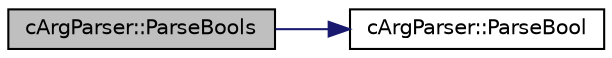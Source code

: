 digraph "cArgParser::ParseBools"
{
 // LATEX_PDF_SIZE
  edge [fontname="Helvetica",fontsize="10",labelfontname="Helvetica",labelfontsize="10"];
  node [fontname="Helvetica",fontsize="10",shape=record];
  rankdir="LR";
  Node1 [label="cArgParser::ParseBools",height=0.2,width=0.4,color="black", fillcolor="grey75", style="filled", fontcolor="black",tooltip=" "];
  Node1 -> Node2 [color="midnightblue",fontsize="10",style="solid",fontname="Helvetica"];
  Node2 [label="cArgParser::ParseBool",height=0.2,width=0.4,color="black", fillcolor="white", style="filled",URL="$classc_arg_parser.html#ae275fe1b8ffe20f730e76cbcd40823fd",tooltip=" "];
}
